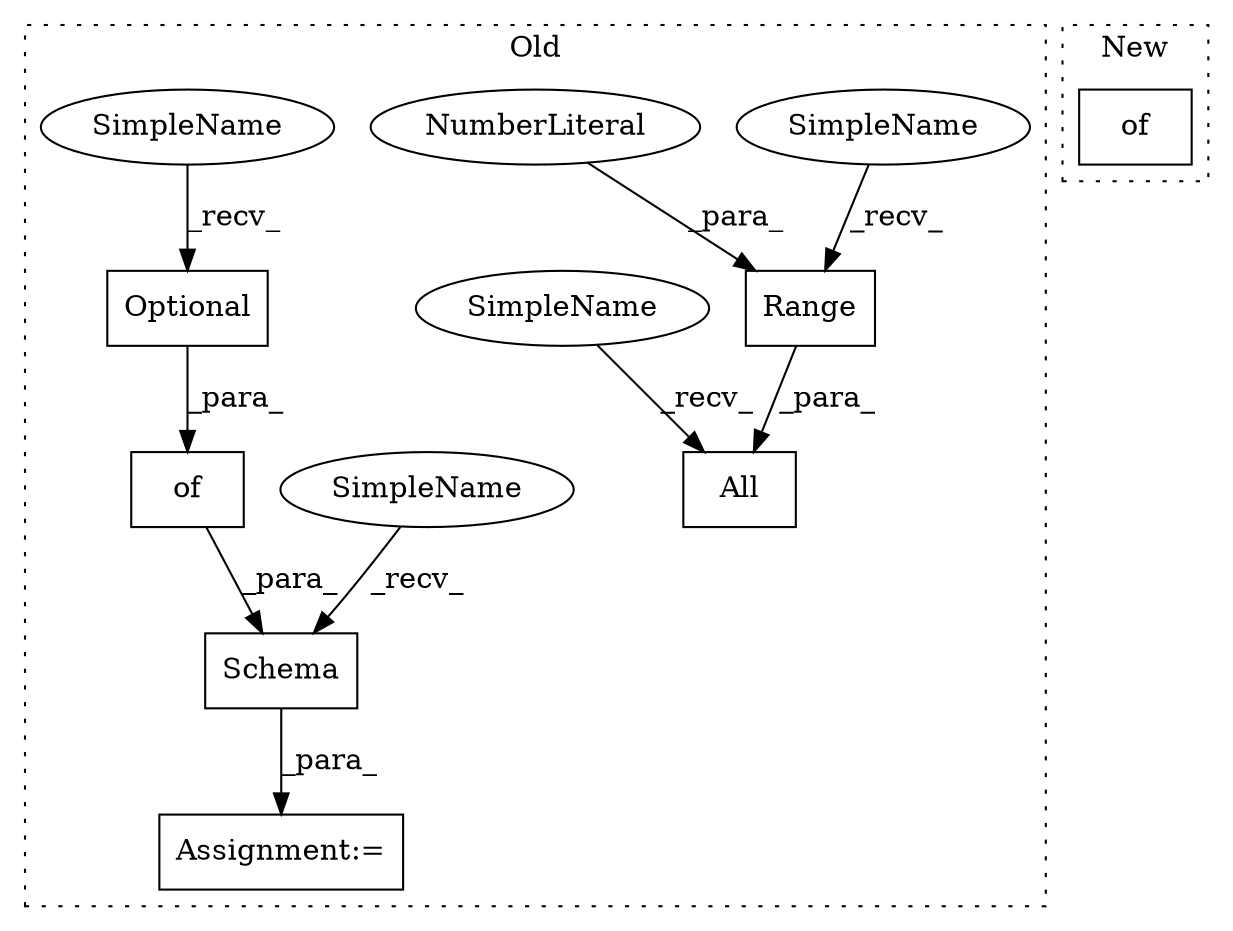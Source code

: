 digraph G {
subgraph cluster0 {
1 [label="All" a="32" s="2739,2785" l="4,1" shape="box"];
3 [label="Range" a="32" s="2777,2784" l="6,1" shape="box"];
4 [label="NumberLiteral" a="34" s="2783" l="1" shape="ellipse"];
5 [label="Optional" a="32" s="2180,2206" l="9,1" shape="box"];
6 [label="Schema" a="32" s="2155,2267" l="7,1" shape="box"];
7 [label="of" a="32" s="2166,2266" l="3,1" shape="box"];
8 [label="Assignment:=" a="7" s="2143" l="1" shape="box"];
9 [label="SimpleName" a="42" s="2728" l="10" shape="ellipse"];
10 [label="SimpleName" a="42" s="2169" l="10" shape="ellipse"];
11 [label="SimpleName" a="42" s="2144" l="10" shape="ellipse"];
12 [label="SimpleName" a="42" s="2766" l="10" shape="ellipse"];
label = "Old";
style="dotted";
}
subgraph cluster1 {
2 [label="of" a="32" s="5384" l="4" shape="box"];
label = "New";
style="dotted";
}
3 -> 1 [label="_para_"];
4 -> 3 [label="_para_"];
5 -> 7 [label="_para_"];
6 -> 8 [label="_para_"];
7 -> 6 [label="_para_"];
9 -> 1 [label="_recv_"];
10 -> 5 [label="_recv_"];
11 -> 6 [label="_recv_"];
12 -> 3 [label="_recv_"];
}